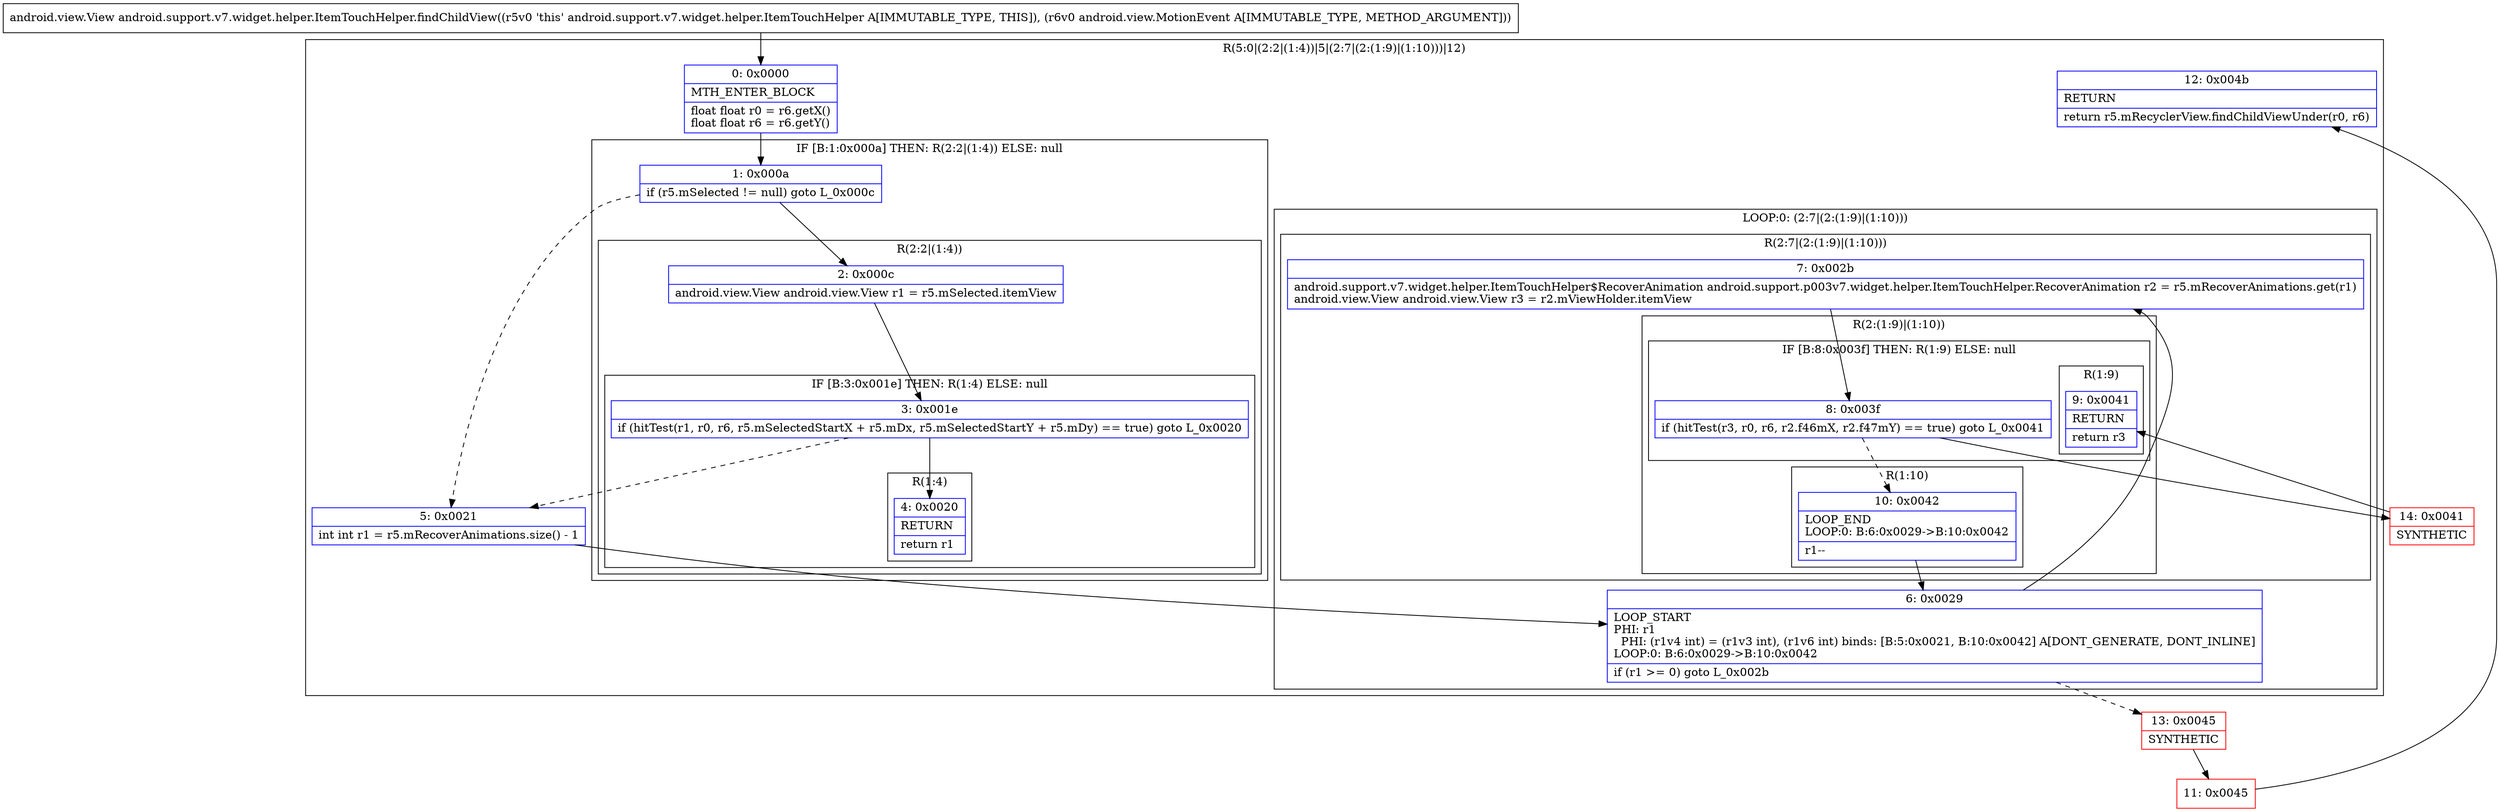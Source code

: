 digraph "CFG forandroid.support.v7.widget.helper.ItemTouchHelper.findChildView(Landroid\/view\/MotionEvent;)Landroid\/view\/View;" {
subgraph cluster_Region_1882285770 {
label = "R(5:0|(2:2|(1:4))|5|(2:7|(2:(1:9)|(1:10)))|12)";
node [shape=record,color=blue];
Node_0 [shape=record,label="{0\:\ 0x0000|MTH_ENTER_BLOCK\l|float float r0 = r6.getX()\lfloat float r6 = r6.getY()\l}"];
subgraph cluster_IfRegion_1124413659 {
label = "IF [B:1:0x000a] THEN: R(2:2|(1:4)) ELSE: null";
node [shape=record,color=blue];
Node_1 [shape=record,label="{1\:\ 0x000a|if (r5.mSelected != null) goto L_0x000c\l}"];
subgraph cluster_Region_117967797 {
label = "R(2:2|(1:4))";
node [shape=record,color=blue];
Node_2 [shape=record,label="{2\:\ 0x000c|android.view.View android.view.View r1 = r5.mSelected.itemView\l}"];
subgraph cluster_IfRegion_829749778 {
label = "IF [B:3:0x001e] THEN: R(1:4) ELSE: null";
node [shape=record,color=blue];
Node_3 [shape=record,label="{3\:\ 0x001e|if (hitTest(r1, r0, r6, r5.mSelectedStartX + r5.mDx, r5.mSelectedStartY + r5.mDy) == true) goto L_0x0020\l}"];
subgraph cluster_Region_1199448053 {
label = "R(1:4)";
node [shape=record,color=blue];
Node_4 [shape=record,label="{4\:\ 0x0020|RETURN\l|return r1\l}"];
}
}
}
}
Node_5 [shape=record,label="{5\:\ 0x0021|int int r1 = r5.mRecoverAnimations.size() \- 1\l}"];
subgraph cluster_LoopRegion_245008940 {
label = "LOOP:0: (2:7|(2:(1:9)|(1:10)))";
node [shape=record,color=blue];
Node_6 [shape=record,label="{6\:\ 0x0029|LOOP_START\lPHI: r1 \l  PHI: (r1v4 int) = (r1v3 int), (r1v6 int) binds: [B:5:0x0021, B:10:0x0042] A[DONT_GENERATE, DONT_INLINE]\lLOOP:0: B:6:0x0029\-\>B:10:0x0042\l|if (r1 \>= 0) goto L_0x002b\l}"];
subgraph cluster_Region_1674865367 {
label = "R(2:7|(2:(1:9)|(1:10)))";
node [shape=record,color=blue];
Node_7 [shape=record,label="{7\:\ 0x002b|android.support.v7.widget.helper.ItemTouchHelper$RecoverAnimation android.support.p003v7.widget.helper.ItemTouchHelper.RecoverAnimation r2 = r5.mRecoverAnimations.get(r1)\landroid.view.View android.view.View r3 = r2.mViewHolder.itemView\l}"];
subgraph cluster_Region_1246005987 {
label = "R(2:(1:9)|(1:10))";
node [shape=record,color=blue];
subgraph cluster_IfRegion_286653641 {
label = "IF [B:8:0x003f] THEN: R(1:9) ELSE: null";
node [shape=record,color=blue];
Node_8 [shape=record,label="{8\:\ 0x003f|if (hitTest(r3, r0, r6, r2.f46mX, r2.f47mY) == true) goto L_0x0041\l}"];
subgraph cluster_Region_1561932240 {
label = "R(1:9)";
node [shape=record,color=blue];
Node_9 [shape=record,label="{9\:\ 0x0041|RETURN\l|return r3\l}"];
}
}
subgraph cluster_Region_1969666563 {
label = "R(1:10)";
node [shape=record,color=blue];
Node_10 [shape=record,label="{10\:\ 0x0042|LOOP_END\lLOOP:0: B:6:0x0029\-\>B:10:0x0042\l|r1\-\-\l}"];
}
}
}
}
Node_12 [shape=record,label="{12\:\ 0x004b|RETURN\l|return r5.mRecyclerView.findChildViewUnder(r0, r6)\l}"];
}
Node_11 [shape=record,color=red,label="{11\:\ 0x0045}"];
Node_13 [shape=record,color=red,label="{13\:\ 0x0045|SYNTHETIC\l}"];
Node_14 [shape=record,color=red,label="{14\:\ 0x0041|SYNTHETIC\l}"];
MethodNode[shape=record,label="{android.view.View android.support.v7.widget.helper.ItemTouchHelper.findChildView((r5v0 'this' android.support.v7.widget.helper.ItemTouchHelper A[IMMUTABLE_TYPE, THIS]), (r6v0 android.view.MotionEvent A[IMMUTABLE_TYPE, METHOD_ARGUMENT])) }"];
MethodNode -> Node_0;
Node_0 -> Node_1;
Node_1 -> Node_2;
Node_1 -> Node_5[style=dashed];
Node_2 -> Node_3;
Node_3 -> Node_4;
Node_3 -> Node_5[style=dashed];
Node_5 -> Node_6;
Node_6 -> Node_7;
Node_6 -> Node_13[style=dashed];
Node_7 -> Node_8;
Node_8 -> Node_10[style=dashed];
Node_8 -> Node_14;
Node_10 -> Node_6;
Node_11 -> Node_12;
Node_13 -> Node_11;
Node_14 -> Node_9;
}

